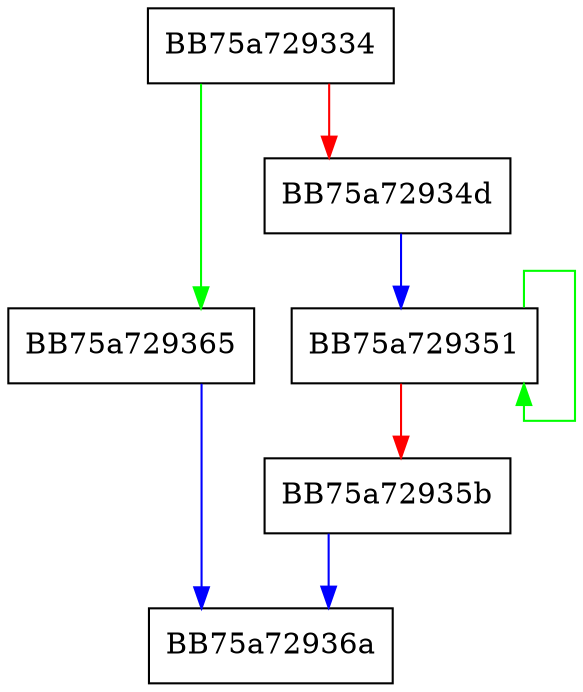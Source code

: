 digraph WPP_SF_dSP {
  node [shape="box"];
  graph [splines=ortho];
  BB75a729334 -> BB75a729365 [color="green"];
  BB75a729334 -> BB75a72934d [color="red"];
  BB75a72934d -> BB75a729351 [color="blue"];
  BB75a729351 -> BB75a729351 [color="green"];
  BB75a729351 -> BB75a72935b [color="red"];
  BB75a72935b -> BB75a72936a [color="blue"];
  BB75a729365 -> BB75a72936a [color="blue"];
}